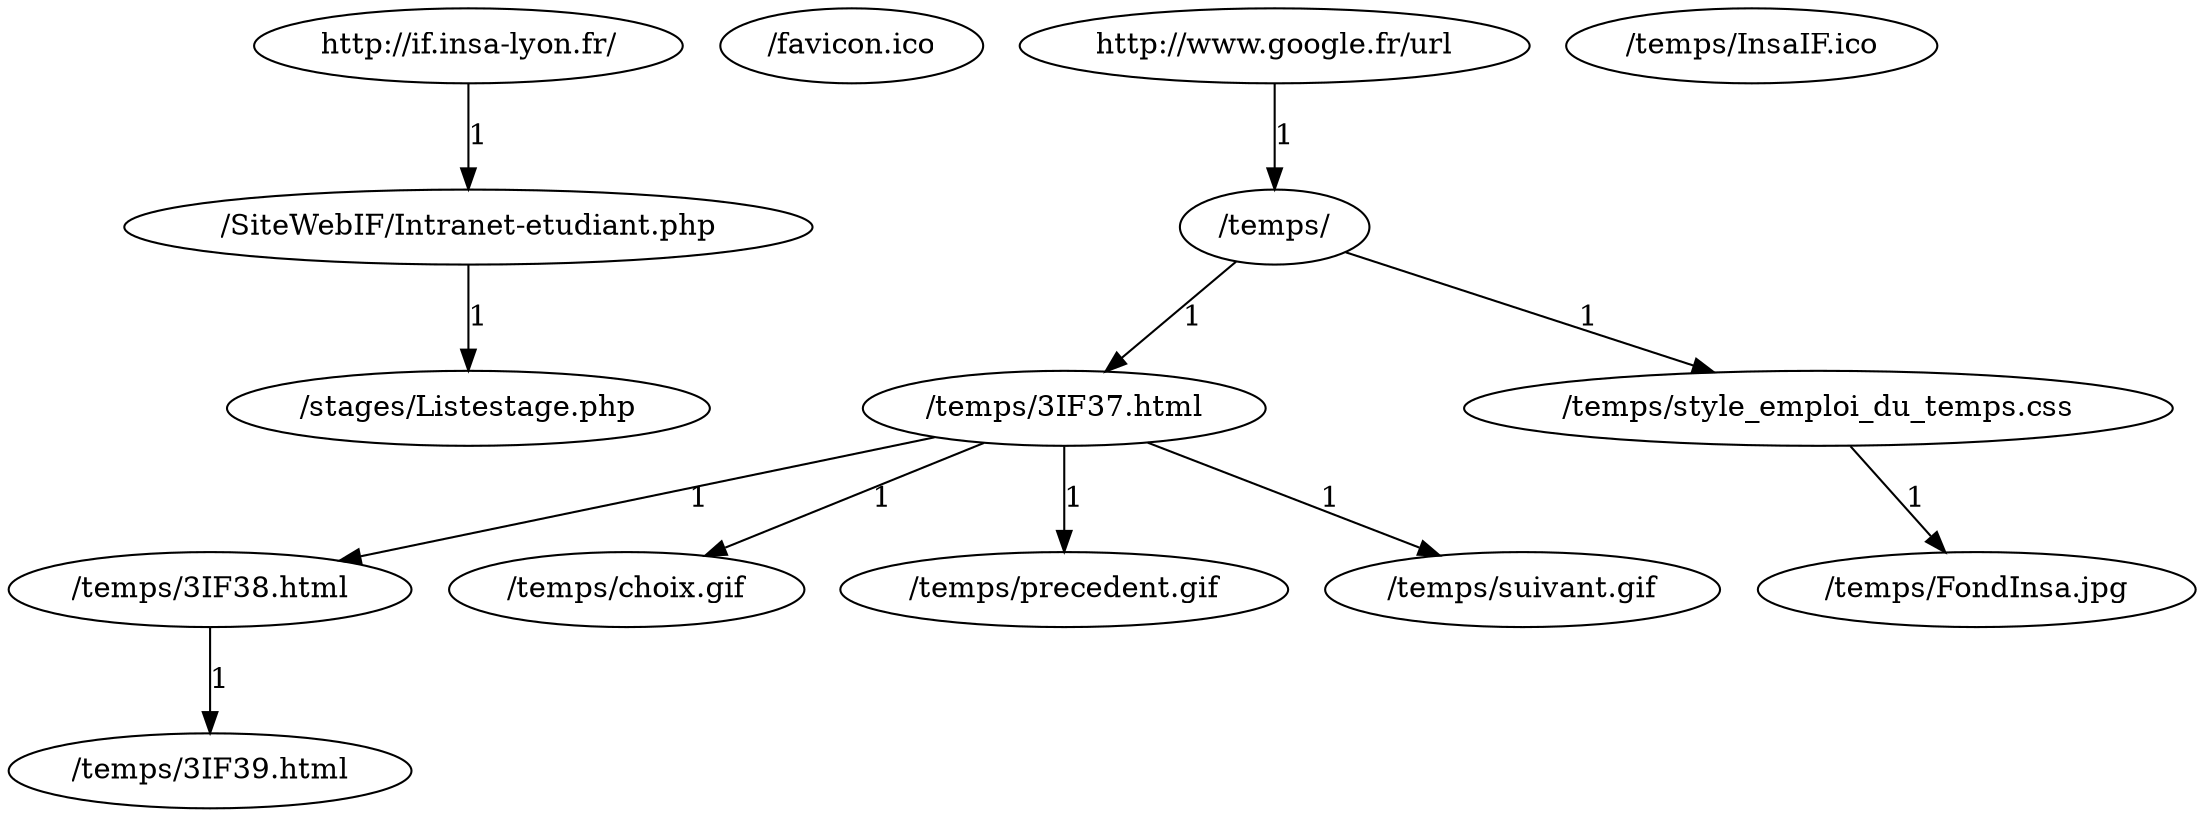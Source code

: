 digraph {
node0 [label="/SiteWebIF/Intranet-etudiant.php"];
node1 [label="/favicon.ico"];
node2 [label="/stages/Listestage.php"];
node3 [label="/temps/"];
node4 [label="/temps/3IF37.html"];
node5 [label="/temps/3IF38.html"];
node6 [label="/temps/3IF39.html"];
node7 [label="/temps/FondInsa.jpg"];
node8 [label="/temps/InsaIF.ico"];
node9 [label="/temps/choix.gif"];
node10 [label="/temps/precedent.gif"];
node11 [label="/temps/style_emploi_du_temps.css"];
node12 [label="/temps/suivant.gif"];
node13 [label="http://if.insa-lyon.fr/"];
node14 [label="http://www.google.fr/url"];
node0 -> node2 [label="1"];
node3 -> node4 [label="1"];
node3 -> node11 [label="1"];
node4 -> node5 [label="1"];
node4 -> node9 [label="1"];
node4 -> node10 [label="1"];
node4 -> node12 [label="1"];
node5 -> node6 [label="1"];
node11 -> node7 [label="1"];
node13 -> node0 [label="1"];
node14 -> node3 [label="1"];
}